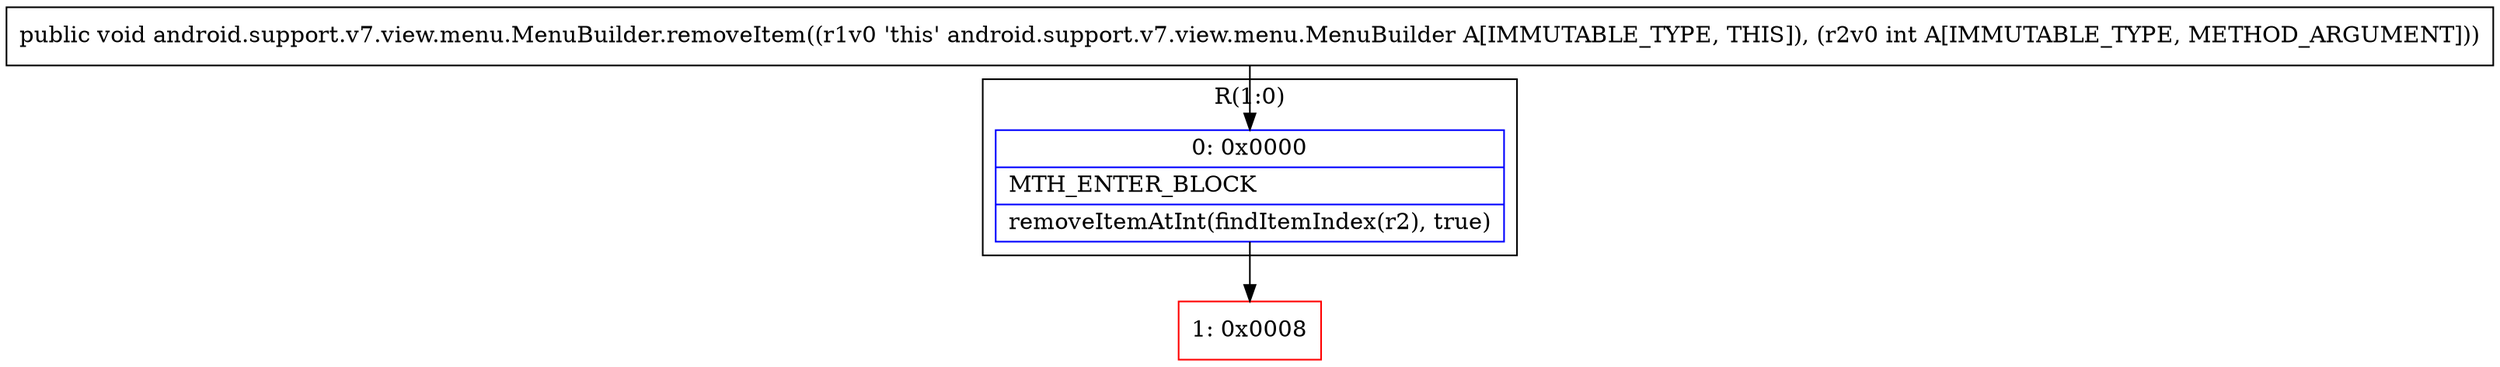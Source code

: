 digraph "CFG forandroid.support.v7.view.menu.MenuBuilder.removeItem(I)V" {
subgraph cluster_Region_1267555094 {
label = "R(1:0)";
node [shape=record,color=blue];
Node_0 [shape=record,label="{0\:\ 0x0000|MTH_ENTER_BLOCK\l|removeItemAtInt(findItemIndex(r2), true)\l}"];
}
Node_1 [shape=record,color=red,label="{1\:\ 0x0008}"];
MethodNode[shape=record,label="{public void android.support.v7.view.menu.MenuBuilder.removeItem((r1v0 'this' android.support.v7.view.menu.MenuBuilder A[IMMUTABLE_TYPE, THIS]), (r2v0 int A[IMMUTABLE_TYPE, METHOD_ARGUMENT])) }"];
MethodNode -> Node_0;
Node_0 -> Node_1;
}


